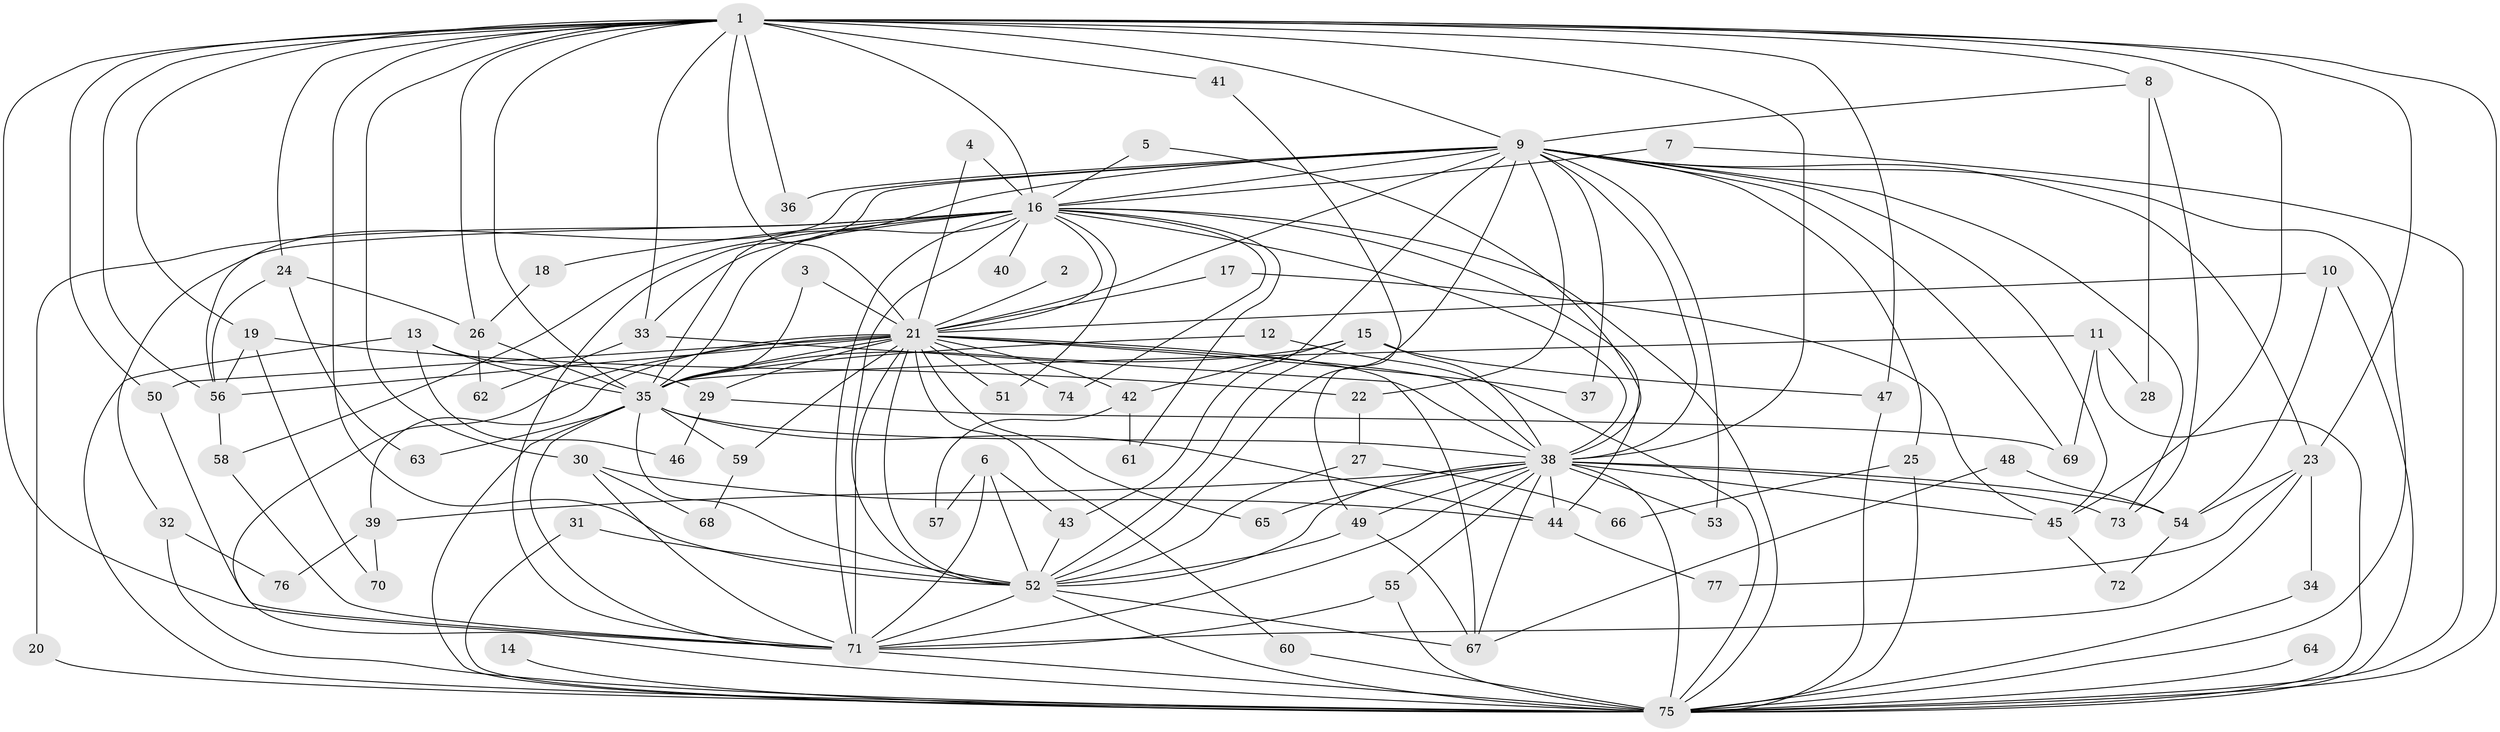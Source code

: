 // original degree distribution, {21: 0.01834862385321101, 17: 0.009174311926605505, 24: 0.01834862385321101, 20: 0.009174311926605505, 22: 0.009174311926605505, 11: 0.009174311926605505, 33: 0.009174311926605505, 27: 0.009174311926605505, 2: 0.6055045871559633, 5: 0.06422018348623854, 4: 0.11009174311926606, 6: 0.027522935779816515, 3: 0.10091743119266056}
// Generated by graph-tools (version 1.1) at 2025/36/03/04/25 23:36:19]
// undirected, 77 vertices, 186 edges
graph export_dot {
  node [color=gray90,style=filled];
  1;
  2;
  3;
  4;
  5;
  6;
  7;
  8;
  9;
  10;
  11;
  12;
  13;
  14;
  15;
  16;
  17;
  18;
  19;
  20;
  21;
  22;
  23;
  24;
  25;
  26;
  27;
  28;
  29;
  30;
  31;
  32;
  33;
  34;
  35;
  36;
  37;
  38;
  39;
  40;
  41;
  42;
  43;
  44;
  45;
  46;
  47;
  48;
  49;
  50;
  51;
  52;
  53;
  54;
  55;
  56;
  57;
  58;
  59;
  60;
  61;
  62;
  63;
  64;
  65;
  66;
  67;
  68;
  69;
  70;
  71;
  72;
  73;
  74;
  75;
  76;
  77;
  1 -- 8 [weight=1.0];
  1 -- 9 [weight=2.0];
  1 -- 16 [weight=2.0];
  1 -- 19 [weight=1.0];
  1 -- 21 [weight=2.0];
  1 -- 23 [weight=1.0];
  1 -- 24 [weight=1.0];
  1 -- 26 [weight=1.0];
  1 -- 30 [weight=1.0];
  1 -- 33 [weight=1.0];
  1 -- 35 [weight=2.0];
  1 -- 36 [weight=1.0];
  1 -- 38 [weight=2.0];
  1 -- 41 [weight=1.0];
  1 -- 45 [weight=1.0];
  1 -- 47 [weight=1.0];
  1 -- 50 [weight=1.0];
  1 -- 52 [weight=2.0];
  1 -- 56 [weight=1.0];
  1 -- 71 [weight=2.0];
  1 -- 75 [weight=2.0];
  2 -- 21 [weight=1.0];
  3 -- 21 [weight=1.0];
  3 -- 35 [weight=1.0];
  4 -- 16 [weight=1.0];
  4 -- 21 [weight=1.0];
  5 -- 16 [weight=1.0];
  5 -- 38 [weight=1.0];
  6 -- 43 [weight=1.0];
  6 -- 52 [weight=1.0];
  6 -- 57 [weight=1.0];
  6 -- 71 [weight=1.0];
  7 -- 16 [weight=1.0];
  7 -- 75 [weight=1.0];
  8 -- 9 [weight=1.0];
  8 -- 28 [weight=1.0];
  8 -- 73 [weight=1.0];
  9 -- 16 [weight=1.0];
  9 -- 21 [weight=1.0];
  9 -- 22 [weight=1.0];
  9 -- 23 [weight=1.0];
  9 -- 25 [weight=1.0];
  9 -- 35 [weight=1.0];
  9 -- 36 [weight=1.0];
  9 -- 37 [weight=1.0];
  9 -- 38 [weight=1.0];
  9 -- 43 [weight=1.0];
  9 -- 45 [weight=1.0];
  9 -- 52 [weight=1.0];
  9 -- 53 [weight=1.0];
  9 -- 56 [weight=1.0];
  9 -- 69 [weight=1.0];
  9 -- 71 [weight=2.0];
  9 -- 73 [weight=1.0];
  9 -- 75 [weight=1.0];
  10 -- 21 [weight=2.0];
  10 -- 54 [weight=1.0];
  10 -- 75 [weight=1.0];
  11 -- 28 [weight=1.0];
  11 -- 35 [weight=1.0];
  11 -- 69 [weight=1.0];
  11 -- 75 [weight=1.0];
  12 -- 35 [weight=1.0];
  12 -- 75 [weight=1.0];
  13 -- 29 [weight=1.0];
  13 -- 35 [weight=1.0];
  13 -- 46 [weight=1.0];
  13 -- 75 [weight=1.0];
  14 -- 75 [weight=1.0];
  15 -- 35 [weight=1.0];
  15 -- 38 [weight=1.0];
  15 -- 42 [weight=1.0];
  15 -- 47 [weight=1.0];
  15 -- 52 [weight=1.0];
  16 -- 18 [weight=1.0];
  16 -- 20 [weight=1.0];
  16 -- 21 [weight=1.0];
  16 -- 32 [weight=1.0];
  16 -- 33 [weight=1.0];
  16 -- 35 [weight=1.0];
  16 -- 38 [weight=2.0];
  16 -- 40 [weight=1.0];
  16 -- 44 [weight=1.0];
  16 -- 51 [weight=1.0];
  16 -- 52 [weight=1.0];
  16 -- 58 [weight=1.0];
  16 -- 61 [weight=1.0];
  16 -- 71 [weight=1.0];
  16 -- 74 [weight=1.0];
  16 -- 75 [weight=1.0];
  17 -- 21 [weight=1.0];
  17 -- 45 [weight=1.0];
  18 -- 26 [weight=1.0];
  19 -- 22 [weight=1.0];
  19 -- 56 [weight=1.0];
  19 -- 70 [weight=1.0];
  20 -- 75 [weight=1.0];
  21 -- 29 [weight=2.0];
  21 -- 35 [weight=1.0];
  21 -- 37 [weight=1.0];
  21 -- 38 [weight=1.0];
  21 -- 39 [weight=1.0];
  21 -- 42 [weight=2.0];
  21 -- 50 [weight=1.0];
  21 -- 51 [weight=1.0];
  21 -- 52 [weight=2.0];
  21 -- 56 [weight=1.0];
  21 -- 59 [weight=1.0];
  21 -- 60 [weight=1.0];
  21 -- 65 [weight=1.0];
  21 -- 67 [weight=1.0];
  21 -- 71 [weight=3.0];
  21 -- 74 [weight=1.0];
  21 -- 75 [weight=1.0];
  22 -- 27 [weight=1.0];
  23 -- 34 [weight=1.0];
  23 -- 54 [weight=1.0];
  23 -- 71 [weight=1.0];
  23 -- 77 [weight=1.0];
  24 -- 26 [weight=1.0];
  24 -- 56 [weight=1.0];
  24 -- 63 [weight=1.0];
  25 -- 66 [weight=1.0];
  25 -- 75 [weight=1.0];
  26 -- 35 [weight=2.0];
  26 -- 62 [weight=1.0];
  27 -- 52 [weight=1.0];
  27 -- 66 [weight=1.0];
  29 -- 46 [weight=1.0];
  29 -- 69 [weight=1.0];
  30 -- 44 [weight=1.0];
  30 -- 68 [weight=1.0];
  30 -- 71 [weight=1.0];
  31 -- 52 [weight=1.0];
  31 -- 75 [weight=1.0];
  32 -- 75 [weight=1.0];
  32 -- 76 [weight=1.0];
  33 -- 38 [weight=1.0];
  33 -- 62 [weight=1.0];
  34 -- 75 [weight=1.0];
  35 -- 38 [weight=1.0];
  35 -- 44 [weight=1.0];
  35 -- 52 [weight=1.0];
  35 -- 59 [weight=2.0];
  35 -- 63 [weight=1.0];
  35 -- 71 [weight=2.0];
  35 -- 75 [weight=1.0];
  38 -- 39 [weight=1.0];
  38 -- 44 [weight=1.0];
  38 -- 45 [weight=1.0];
  38 -- 49 [weight=1.0];
  38 -- 52 [weight=1.0];
  38 -- 53 [weight=1.0];
  38 -- 54 [weight=1.0];
  38 -- 55 [weight=1.0];
  38 -- 65 [weight=1.0];
  38 -- 67 [weight=1.0];
  38 -- 71 [weight=2.0];
  38 -- 73 [weight=1.0];
  38 -- 75 [weight=1.0];
  39 -- 70 [weight=1.0];
  39 -- 76 [weight=1.0];
  41 -- 49 [weight=1.0];
  42 -- 57 [weight=1.0];
  42 -- 61 [weight=1.0];
  43 -- 52 [weight=1.0];
  44 -- 77 [weight=1.0];
  45 -- 72 [weight=1.0];
  47 -- 75 [weight=1.0];
  48 -- 54 [weight=1.0];
  48 -- 67 [weight=1.0];
  49 -- 52 [weight=1.0];
  49 -- 67 [weight=1.0];
  50 -- 71 [weight=1.0];
  52 -- 67 [weight=1.0];
  52 -- 71 [weight=1.0];
  52 -- 75 [weight=1.0];
  54 -- 72 [weight=1.0];
  55 -- 71 [weight=1.0];
  55 -- 75 [weight=1.0];
  56 -- 58 [weight=1.0];
  58 -- 71 [weight=1.0];
  59 -- 68 [weight=1.0];
  60 -- 75 [weight=1.0];
  64 -- 75 [weight=1.0];
  71 -- 75 [weight=2.0];
}
